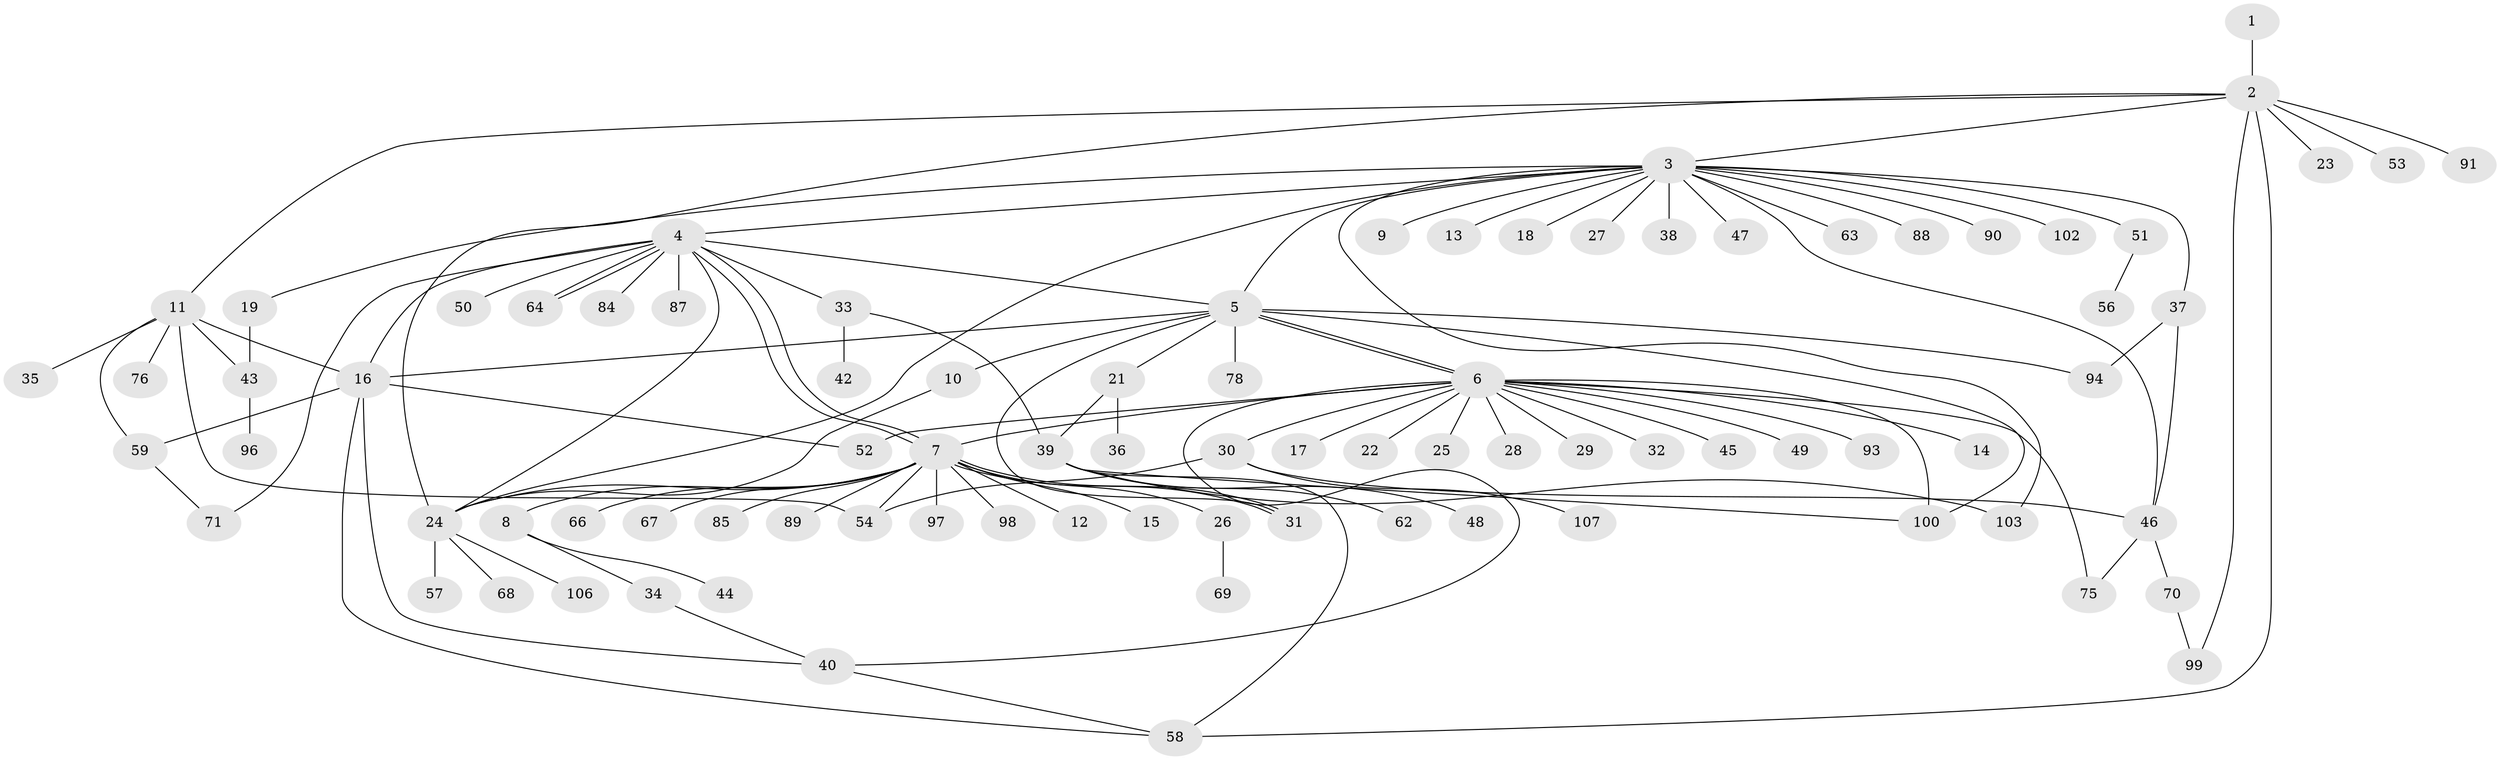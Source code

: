 // Generated by graph-tools (version 1.1) at 2025/51/02/27/25 19:51:56]
// undirected, 86 vertices, 118 edges
graph export_dot {
graph [start="1"]
  node [color=gray90,style=filled];
  1;
  2 [super="+80"];
  3 [super="+79"];
  4 [super="+95"];
  5 [super="+55"];
  6 [super="+73"];
  7 [super="+65"];
  8;
  9;
  10;
  11 [super="+74"];
  12;
  13;
  14;
  15;
  16 [super="+81"];
  17 [super="+20"];
  18;
  19;
  21;
  22 [super="+41"];
  23;
  24 [super="+105"];
  25;
  26 [super="+83"];
  27;
  28;
  29;
  30 [super="+77"];
  31;
  32;
  33 [super="+82"];
  34 [super="+92"];
  35;
  36;
  37;
  38;
  39 [super="+72"];
  40 [super="+86"];
  42;
  43;
  44;
  45;
  46 [super="+108"];
  47;
  48;
  49;
  50;
  51;
  52;
  53;
  54;
  56;
  57 [super="+61"];
  58;
  59 [super="+60"];
  62;
  63;
  64;
  66;
  67;
  68;
  69;
  70;
  71;
  75 [super="+104"];
  76;
  78;
  84;
  85;
  87;
  88;
  89;
  90;
  91;
  93;
  94;
  96;
  97;
  98 [super="+101"];
  99;
  100;
  102;
  103;
  106;
  107;
  1 -- 2;
  2 -- 3;
  2 -- 11;
  2 -- 23;
  2 -- 53;
  2 -- 99;
  2 -- 91;
  2 -- 58;
  2 -- 24;
  3 -- 4;
  3 -- 9;
  3 -- 13;
  3 -- 18;
  3 -- 19;
  3 -- 27;
  3 -- 37;
  3 -- 38;
  3 -- 46;
  3 -- 47;
  3 -- 51;
  3 -- 63;
  3 -- 88;
  3 -- 90;
  3 -- 102;
  3 -- 103;
  3 -- 5;
  3 -- 24;
  4 -- 5;
  4 -- 7;
  4 -- 7;
  4 -- 16;
  4 -- 24;
  4 -- 33;
  4 -- 50;
  4 -- 64;
  4 -- 64;
  4 -- 71;
  4 -- 84;
  4 -- 87;
  5 -- 6;
  5 -- 6;
  5 -- 10;
  5 -- 21;
  5 -- 78;
  5 -- 94;
  5 -- 100;
  5 -- 16;
  5 -- 31;
  6 -- 7;
  6 -- 14;
  6 -- 17;
  6 -- 22;
  6 -- 25;
  6 -- 28;
  6 -- 29;
  6 -- 30;
  6 -- 32;
  6 -- 40;
  6 -- 45;
  6 -- 49;
  6 -- 52;
  6 -- 100;
  6 -- 93;
  6 -- 75;
  7 -- 8;
  7 -- 12;
  7 -- 15;
  7 -- 24 [weight=2];
  7 -- 26;
  7 -- 31;
  7 -- 31;
  7 -- 54;
  7 -- 66;
  7 -- 67;
  7 -- 85;
  7 -- 89;
  7 -- 97;
  7 -- 98;
  8 -- 34;
  8 -- 44;
  10 -- 24;
  11 -- 35;
  11 -- 43;
  11 -- 54;
  11 -- 59;
  11 -- 76;
  11 -- 16;
  16 -- 40;
  16 -- 52;
  16 -- 58;
  16 -- 59;
  19 -- 43;
  21 -- 36;
  21 -- 39;
  24 -- 57;
  24 -- 68;
  24 -- 106;
  26 -- 69;
  30 -- 46;
  30 -- 54;
  30 -- 107;
  33 -- 42;
  33 -- 39;
  34 -- 40;
  37 -- 46;
  37 -- 94;
  39 -- 48;
  39 -- 62;
  39 -- 100;
  39 -- 58;
  39 -- 103;
  40 -- 58;
  43 -- 96;
  46 -- 70;
  46 -- 75;
  51 -- 56;
  59 -- 71;
  70 -- 99;
}
